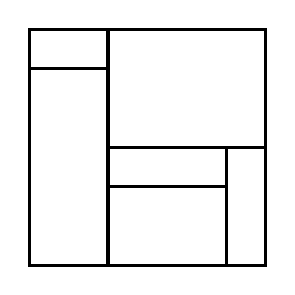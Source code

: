 \begin{tikzpicture}[very thick, scale=.5]
    \draw (0,5) rectangle (2,6);
    \draw (0,0) rectangle (2,5);
    \draw (2,3) rectangle (6,6);
    \draw (2,2) rectangle (5,3);
    \draw (2,0) rectangle (5,2);
    \draw (5,0) rectangle (6,3);
\end{tikzpicture}
